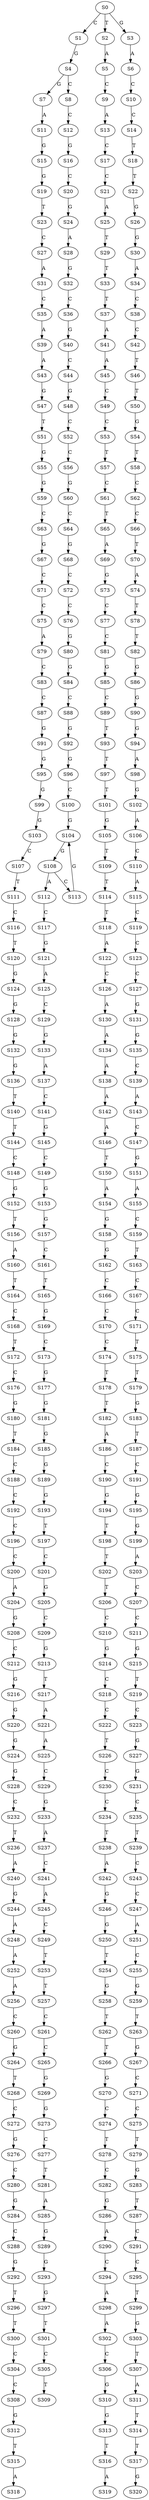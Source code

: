 strict digraph  {
	S0 -> S1 [ label = C ];
	S0 -> S2 [ label = T ];
	S0 -> S3 [ label = G ];
	S1 -> S4 [ label = G ];
	S2 -> S5 [ label = A ];
	S3 -> S6 [ label = A ];
	S4 -> S7 [ label = G ];
	S4 -> S8 [ label = C ];
	S5 -> S9 [ label = C ];
	S6 -> S10 [ label = C ];
	S7 -> S11 [ label = A ];
	S8 -> S12 [ label = C ];
	S9 -> S13 [ label = A ];
	S10 -> S14 [ label = C ];
	S11 -> S15 [ label = G ];
	S12 -> S16 [ label = G ];
	S13 -> S17 [ label = C ];
	S14 -> S18 [ label = T ];
	S15 -> S19 [ label = G ];
	S16 -> S20 [ label = C ];
	S17 -> S21 [ label = C ];
	S18 -> S22 [ label = T ];
	S19 -> S23 [ label = T ];
	S20 -> S24 [ label = G ];
	S21 -> S25 [ label = A ];
	S22 -> S26 [ label = G ];
	S23 -> S27 [ label = C ];
	S24 -> S28 [ label = A ];
	S25 -> S29 [ label = T ];
	S26 -> S30 [ label = G ];
	S27 -> S31 [ label = A ];
	S28 -> S32 [ label = G ];
	S29 -> S33 [ label = T ];
	S30 -> S34 [ label = A ];
	S31 -> S35 [ label = C ];
	S32 -> S36 [ label = C ];
	S33 -> S37 [ label = T ];
	S34 -> S38 [ label = C ];
	S35 -> S39 [ label = A ];
	S36 -> S40 [ label = G ];
	S37 -> S41 [ label = A ];
	S38 -> S42 [ label = C ];
	S39 -> S43 [ label = A ];
	S40 -> S44 [ label = C ];
	S41 -> S45 [ label = A ];
	S42 -> S46 [ label = T ];
	S43 -> S47 [ label = G ];
	S44 -> S48 [ label = G ];
	S45 -> S49 [ label = C ];
	S46 -> S50 [ label = T ];
	S47 -> S51 [ label = T ];
	S48 -> S52 [ label = C ];
	S49 -> S53 [ label = C ];
	S50 -> S54 [ label = G ];
	S51 -> S55 [ label = G ];
	S52 -> S56 [ label = C ];
	S53 -> S57 [ label = T ];
	S54 -> S58 [ label = T ];
	S55 -> S59 [ label = G ];
	S56 -> S60 [ label = G ];
	S57 -> S61 [ label = C ];
	S58 -> S62 [ label = C ];
	S59 -> S63 [ label = C ];
	S60 -> S64 [ label = C ];
	S61 -> S65 [ label = T ];
	S62 -> S66 [ label = C ];
	S63 -> S67 [ label = G ];
	S64 -> S68 [ label = G ];
	S65 -> S69 [ label = A ];
	S66 -> S70 [ label = T ];
	S67 -> S71 [ label = C ];
	S68 -> S72 [ label = C ];
	S69 -> S73 [ label = G ];
	S70 -> S74 [ label = A ];
	S71 -> S75 [ label = C ];
	S72 -> S76 [ label = C ];
	S73 -> S77 [ label = C ];
	S74 -> S78 [ label = T ];
	S75 -> S79 [ label = A ];
	S76 -> S80 [ label = G ];
	S77 -> S81 [ label = C ];
	S78 -> S82 [ label = T ];
	S79 -> S83 [ label = C ];
	S80 -> S84 [ label = G ];
	S81 -> S85 [ label = G ];
	S82 -> S86 [ label = G ];
	S83 -> S87 [ label = C ];
	S84 -> S88 [ label = C ];
	S85 -> S89 [ label = C ];
	S86 -> S90 [ label = G ];
	S87 -> S91 [ label = G ];
	S88 -> S92 [ label = G ];
	S89 -> S93 [ label = T ];
	S90 -> S94 [ label = G ];
	S91 -> S95 [ label = G ];
	S92 -> S96 [ label = G ];
	S93 -> S97 [ label = T ];
	S94 -> S98 [ label = A ];
	S95 -> S99 [ label = G ];
	S96 -> S100 [ label = C ];
	S97 -> S101 [ label = T ];
	S98 -> S102 [ label = G ];
	S99 -> S103 [ label = G ];
	S100 -> S104 [ label = G ];
	S101 -> S105 [ label = G ];
	S102 -> S106 [ label = A ];
	S103 -> S107 [ label = C ];
	S104 -> S108 [ label = G ];
	S105 -> S109 [ label = T ];
	S106 -> S110 [ label = C ];
	S107 -> S111 [ label = T ];
	S108 -> S112 [ label = A ];
	S108 -> S113 [ label = C ];
	S109 -> S114 [ label = T ];
	S110 -> S115 [ label = A ];
	S111 -> S116 [ label = C ];
	S112 -> S117 [ label = C ];
	S113 -> S104 [ label = G ];
	S114 -> S118 [ label = T ];
	S115 -> S119 [ label = C ];
	S116 -> S120 [ label = T ];
	S117 -> S121 [ label = G ];
	S118 -> S122 [ label = A ];
	S119 -> S123 [ label = C ];
	S120 -> S124 [ label = G ];
	S121 -> S125 [ label = A ];
	S122 -> S126 [ label = C ];
	S123 -> S127 [ label = C ];
	S124 -> S128 [ label = G ];
	S125 -> S129 [ label = C ];
	S126 -> S130 [ label = A ];
	S127 -> S131 [ label = G ];
	S128 -> S132 [ label = G ];
	S129 -> S133 [ label = G ];
	S130 -> S134 [ label = A ];
	S131 -> S135 [ label = G ];
	S132 -> S136 [ label = G ];
	S133 -> S137 [ label = A ];
	S134 -> S138 [ label = A ];
	S135 -> S139 [ label = C ];
	S136 -> S140 [ label = T ];
	S137 -> S141 [ label = C ];
	S138 -> S142 [ label = A ];
	S139 -> S143 [ label = A ];
	S140 -> S144 [ label = T ];
	S141 -> S145 [ label = G ];
	S142 -> S146 [ label = A ];
	S143 -> S147 [ label = C ];
	S144 -> S148 [ label = C ];
	S145 -> S149 [ label = C ];
	S146 -> S150 [ label = T ];
	S147 -> S151 [ label = G ];
	S148 -> S152 [ label = G ];
	S149 -> S153 [ label = G ];
	S150 -> S154 [ label = A ];
	S151 -> S155 [ label = A ];
	S152 -> S156 [ label = T ];
	S153 -> S157 [ label = G ];
	S154 -> S158 [ label = G ];
	S155 -> S159 [ label = C ];
	S156 -> S160 [ label = A ];
	S157 -> S161 [ label = C ];
	S158 -> S162 [ label = G ];
	S159 -> S163 [ label = T ];
	S160 -> S164 [ label = T ];
	S161 -> S165 [ label = T ];
	S162 -> S166 [ label = C ];
	S163 -> S167 [ label = C ];
	S164 -> S168 [ label = C ];
	S165 -> S169 [ label = G ];
	S166 -> S170 [ label = C ];
	S167 -> S171 [ label = C ];
	S168 -> S172 [ label = T ];
	S169 -> S173 [ label = C ];
	S170 -> S174 [ label = C ];
	S171 -> S175 [ label = T ];
	S172 -> S176 [ label = C ];
	S173 -> S177 [ label = G ];
	S174 -> S178 [ label = T ];
	S175 -> S179 [ label = T ];
	S176 -> S180 [ label = G ];
	S177 -> S181 [ label = G ];
	S178 -> S182 [ label = T ];
	S179 -> S183 [ label = G ];
	S180 -> S184 [ label = T ];
	S181 -> S185 [ label = G ];
	S182 -> S186 [ label = A ];
	S183 -> S187 [ label = T ];
	S184 -> S188 [ label = C ];
	S185 -> S189 [ label = G ];
	S186 -> S190 [ label = C ];
	S187 -> S191 [ label = C ];
	S188 -> S192 [ label = C ];
	S189 -> S193 [ label = G ];
	S190 -> S194 [ label = G ];
	S191 -> S195 [ label = G ];
	S192 -> S196 [ label = C ];
	S193 -> S197 [ label = T ];
	S194 -> S198 [ label = T ];
	S195 -> S199 [ label = G ];
	S196 -> S200 [ label = C ];
	S197 -> S201 [ label = C ];
	S198 -> S202 [ label = T ];
	S199 -> S203 [ label = A ];
	S200 -> S204 [ label = A ];
	S201 -> S205 [ label = G ];
	S202 -> S206 [ label = T ];
	S203 -> S207 [ label = C ];
	S204 -> S208 [ label = G ];
	S205 -> S209 [ label = C ];
	S206 -> S210 [ label = C ];
	S207 -> S211 [ label = C ];
	S208 -> S212 [ label = C ];
	S209 -> S213 [ label = G ];
	S210 -> S214 [ label = G ];
	S211 -> S215 [ label = G ];
	S212 -> S216 [ label = G ];
	S213 -> S217 [ label = T ];
	S214 -> S218 [ label = C ];
	S215 -> S219 [ label = T ];
	S216 -> S220 [ label = G ];
	S217 -> S221 [ label = A ];
	S218 -> S222 [ label = C ];
	S219 -> S223 [ label = C ];
	S220 -> S224 [ label = G ];
	S221 -> S225 [ label = A ];
	S222 -> S226 [ label = T ];
	S223 -> S227 [ label = G ];
	S224 -> S228 [ label = G ];
	S225 -> S229 [ label = C ];
	S226 -> S230 [ label = C ];
	S227 -> S231 [ label = G ];
	S228 -> S232 [ label = C ];
	S229 -> S233 [ label = G ];
	S230 -> S234 [ label = C ];
	S231 -> S235 [ label = C ];
	S232 -> S236 [ label = T ];
	S233 -> S237 [ label = A ];
	S234 -> S238 [ label = T ];
	S235 -> S239 [ label = T ];
	S236 -> S240 [ label = A ];
	S237 -> S241 [ label = C ];
	S238 -> S242 [ label = A ];
	S239 -> S243 [ label = C ];
	S240 -> S244 [ label = G ];
	S241 -> S245 [ label = A ];
	S242 -> S246 [ label = G ];
	S243 -> S247 [ label = C ];
	S244 -> S248 [ label = A ];
	S245 -> S249 [ label = C ];
	S246 -> S250 [ label = G ];
	S247 -> S251 [ label = A ];
	S248 -> S252 [ label = A ];
	S249 -> S253 [ label = T ];
	S250 -> S254 [ label = T ];
	S251 -> S255 [ label = C ];
	S252 -> S256 [ label = A ];
	S253 -> S257 [ label = T ];
	S254 -> S258 [ label = G ];
	S255 -> S259 [ label = G ];
	S256 -> S260 [ label = C ];
	S257 -> S261 [ label = C ];
	S258 -> S262 [ label = T ];
	S259 -> S263 [ label = T ];
	S260 -> S264 [ label = G ];
	S261 -> S265 [ label = C ];
	S262 -> S266 [ label = T ];
	S263 -> S267 [ label = G ];
	S264 -> S268 [ label = T ];
	S265 -> S269 [ label = G ];
	S266 -> S270 [ label = G ];
	S267 -> S271 [ label = C ];
	S268 -> S272 [ label = C ];
	S269 -> S273 [ label = G ];
	S270 -> S274 [ label = C ];
	S271 -> S275 [ label = C ];
	S272 -> S276 [ label = G ];
	S273 -> S277 [ label = C ];
	S274 -> S278 [ label = T ];
	S275 -> S279 [ label = T ];
	S276 -> S280 [ label = C ];
	S277 -> S281 [ label = T ];
	S278 -> S282 [ label = C ];
	S279 -> S283 [ label = G ];
	S280 -> S284 [ label = G ];
	S281 -> S285 [ label = A ];
	S282 -> S286 [ label = G ];
	S283 -> S287 [ label = T ];
	S284 -> S288 [ label = C ];
	S285 -> S289 [ label = G ];
	S286 -> S290 [ label = A ];
	S287 -> S291 [ label = C ];
	S288 -> S292 [ label = G ];
	S289 -> S293 [ label = G ];
	S290 -> S294 [ label = C ];
	S291 -> S295 [ label = C ];
	S292 -> S296 [ label = T ];
	S293 -> S297 [ label = G ];
	S294 -> S298 [ label = A ];
	S295 -> S299 [ label = T ];
	S296 -> S300 [ label = T ];
	S297 -> S301 [ label = T ];
	S298 -> S302 [ label = A ];
	S299 -> S303 [ label = G ];
	S300 -> S304 [ label = C ];
	S301 -> S305 [ label = C ];
	S302 -> S306 [ label = C ];
	S303 -> S307 [ label = T ];
	S304 -> S308 [ label = C ];
	S305 -> S309 [ label = T ];
	S306 -> S310 [ label = G ];
	S307 -> S311 [ label = A ];
	S308 -> S312 [ label = G ];
	S310 -> S313 [ label = G ];
	S311 -> S314 [ label = T ];
	S312 -> S315 [ label = T ];
	S313 -> S316 [ label = T ];
	S314 -> S317 [ label = T ];
	S315 -> S318 [ label = A ];
	S316 -> S319 [ label = A ];
	S317 -> S320 [ label = G ];
}
